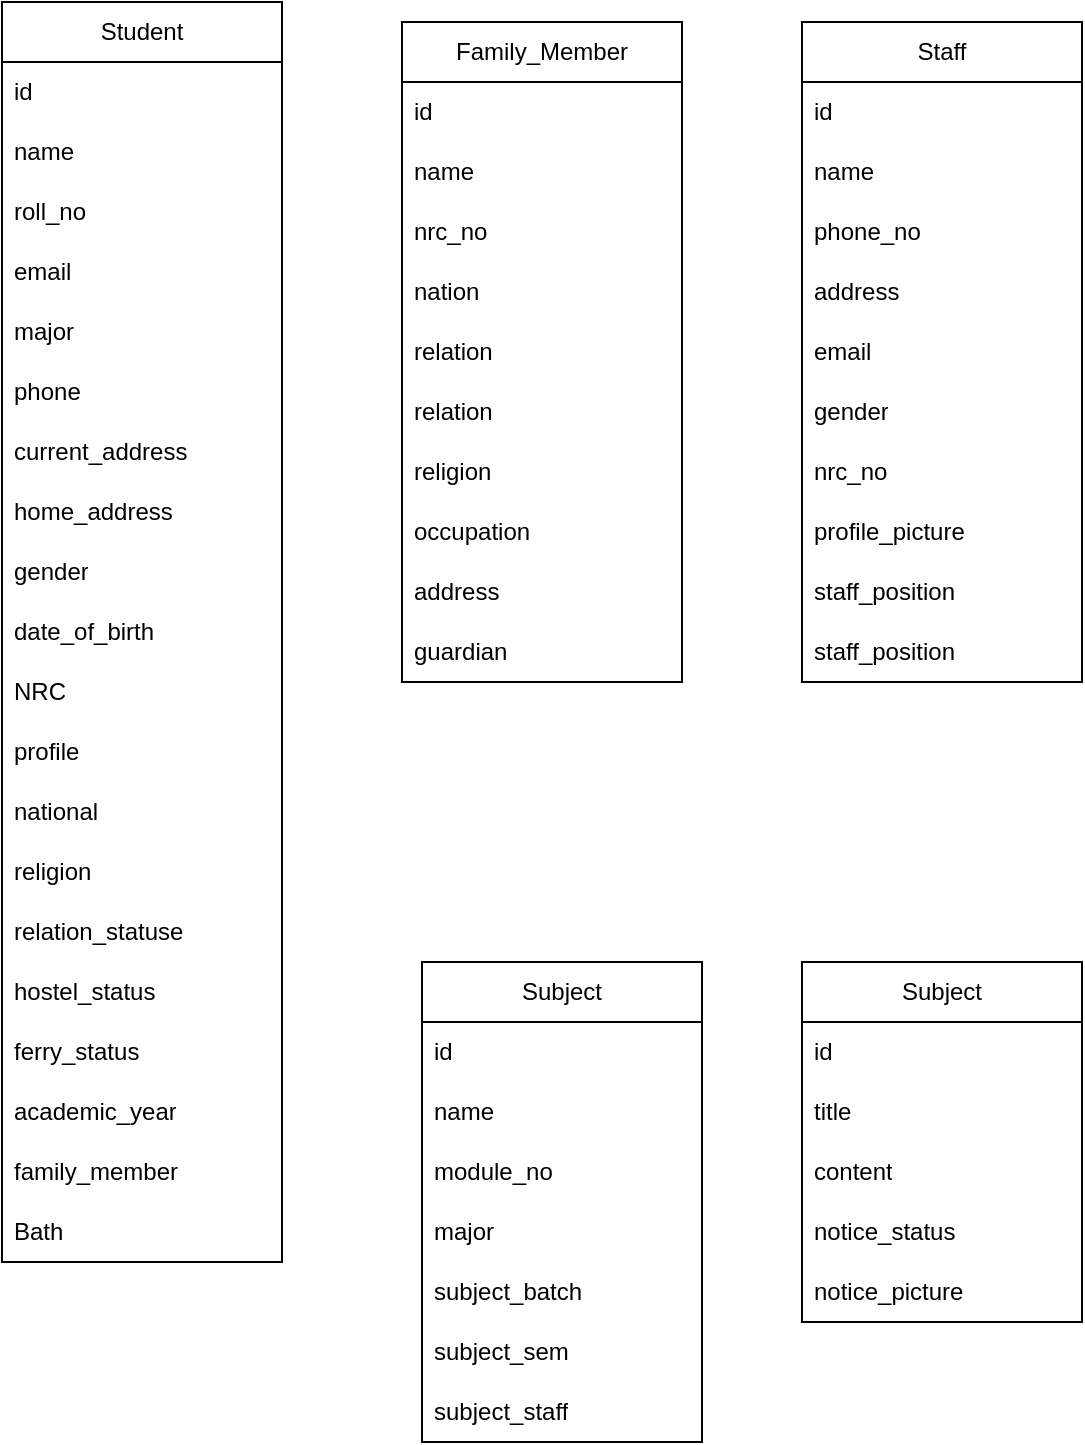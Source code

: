 <mxfile version="24.7.3" type="github">
  <diagram name="Page-1" id="ZQQILs_27uDYrTTadvcv">
    <mxGraphModel dx="540" dy="410" grid="1" gridSize="10" guides="1" tooltips="1" connect="1" arrows="1" fold="1" page="1" pageScale="1" pageWidth="850" pageHeight="1100" math="0" shadow="0">
      <root>
        <mxCell id="0" />
        <mxCell id="1" parent="0" />
        <mxCell id="VK9XXePrNqaeZpaG2CzC-2" value="Student" style="swimlane;fontStyle=0;childLayout=stackLayout;horizontal=1;startSize=30;horizontalStack=0;resizeParent=1;resizeParentMax=0;resizeLast=0;collapsible=1;marginBottom=0;whiteSpace=wrap;html=1;" parent="1" vertex="1">
          <mxGeometry x="200" y="40" width="140" height="630" as="geometry" />
        </mxCell>
        <mxCell id="VK9XXePrNqaeZpaG2CzC-3" value="id" style="text;strokeColor=none;fillColor=none;align=left;verticalAlign=middle;spacingLeft=4;spacingRight=4;overflow=hidden;points=[[0,0.5],[1,0.5]];portConstraint=eastwest;rotatable=0;whiteSpace=wrap;html=1;" parent="VK9XXePrNqaeZpaG2CzC-2" vertex="1">
          <mxGeometry y="30" width="140" height="30" as="geometry" />
        </mxCell>
        <mxCell id="VK9XXePrNqaeZpaG2CzC-5" value="name" style="text;strokeColor=none;fillColor=none;align=left;verticalAlign=middle;spacingLeft=4;spacingRight=4;overflow=hidden;points=[[0,0.5],[1,0.5]];portConstraint=eastwest;rotatable=0;whiteSpace=wrap;html=1;" parent="VK9XXePrNqaeZpaG2CzC-2" vertex="1">
          <mxGeometry y="60" width="140" height="30" as="geometry" />
        </mxCell>
        <mxCell id="VK9XXePrNqaeZpaG2CzC-6" value="roll_no" style="text;strokeColor=none;fillColor=none;align=left;verticalAlign=middle;spacingLeft=4;spacingRight=4;overflow=hidden;points=[[0,0.5],[1,0.5]];portConstraint=eastwest;rotatable=0;whiteSpace=wrap;html=1;" parent="VK9XXePrNqaeZpaG2CzC-2" vertex="1">
          <mxGeometry y="90" width="140" height="30" as="geometry" />
        </mxCell>
        <mxCell id="VK9XXePrNqaeZpaG2CzC-7" value="email" style="text;strokeColor=none;fillColor=none;align=left;verticalAlign=middle;spacingLeft=4;spacingRight=4;overflow=hidden;points=[[0,0.5],[1,0.5]];portConstraint=eastwest;rotatable=0;whiteSpace=wrap;html=1;" parent="VK9XXePrNqaeZpaG2CzC-2" vertex="1">
          <mxGeometry y="120" width="140" height="30" as="geometry" />
        </mxCell>
        <mxCell id="VK9XXePrNqaeZpaG2CzC-8" value="major" style="text;strokeColor=none;fillColor=none;align=left;verticalAlign=middle;spacingLeft=4;spacingRight=4;overflow=hidden;points=[[0,0.5],[1,0.5]];portConstraint=eastwest;rotatable=0;whiteSpace=wrap;html=1;" parent="VK9XXePrNqaeZpaG2CzC-2" vertex="1">
          <mxGeometry y="150" width="140" height="30" as="geometry" />
        </mxCell>
        <mxCell id="VK9XXePrNqaeZpaG2CzC-9" value="phone" style="text;strokeColor=none;fillColor=none;align=left;verticalAlign=middle;spacingLeft=4;spacingRight=4;overflow=hidden;points=[[0,0.5],[1,0.5]];portConstraint=eastwest;rotatable=0;whiteSpace=wrap;html=1;" parent="VK9XXePrNqaeZpaG2CzC-2" vertex="1">
          <mxGeometry y="180" width="140" height="30" as="geometry" />
        </mxCell>
        <mxCell id="VK9XXePrNqaeZpaG2CzC-10" value="current_address" style="text;strokeColor=none;fillColor=none;align=left;verticalAlign=middle;spacingLeft=4;spacingRight=4;overflow=hidden;points=[[0,0.5],[1,0.5]];portConstraint=eastwest;rotatable=0;whiteSpace=wrap;html=1;" parent="VK9XXePrNqaeZpaG2CzC-2" vertex="1">
          <mxGeometry y="210" width="140" height="30" as="geometry" />
        </mxCell>
        <mxCell id="VK9XXePrNqaeZpaG2CzC-11" value="home_address" style="text;strokeColor=none;fillColor=none;align=left;verticalAlign=middle;spacingLeft=4;spacingRight=4;overflow=hidden;points=[[0,0.5],[1,0.5]];portConstraint=eastwest;rotatable=0;whiteSpace=wrap;html=1;" parent="VK9XXePrNqaeZpaG2CzC-2" vertex="1">
          <mxGeometry y="240" width="140" height="30" as="geometry" />
        </mxCell>
        <mxCell id="VK9XXePrNqaeZpaG2CzC-12" value="gender" style="text;strokeColor=none;fillColor=none;align=left;verticalAlign=middle;spacingLeft=4;spacingRight=4;overflow=hidden;points=[[0,0.5],[1,0.5]];portConstraint=eastwest;rotatable=0;whiteSpace=wrap;html=1;" parent="VK9XXePrNqaeZpaG2CzC-2" vertex="1">
          <mxGeometry y="270" width="140" height="30" as="geometry" />
        </mxCell>
        <mxCell id="VK9XXePrNqaeZpaG2CzC-13" value="date_of_birth" style="text;strokeColor=none;fillColor=none;align=left;verticalAlign=middle;spacingLeft=4;spacingRight=4;overflow=hidden;points=[[0,0.5],[1,0.5]];portConstraint=eastwest;rotatable=0;whiteSpace=wrap;html=1;" parent="VK9XXePrNqaeZpaG2CzC-2" vertex="1">
          <mxGeometry y="300" width="140" height="30" as="geometry" />
        </mxCell>
        <mxCell id="VK9XXePrNqaeZpaG2CzC-14" value="NRC" style="text;strokeColor=none;fillColor=none;align=left;verticalAlign=middle;spacingLeft=4;spacingRight=4;overflow=hidden;points=[[0,0.5],[1,0.5]];portConstraint=eastwest;rotatable=0;whiteSpace=wrap;html=1;" parent="VK9XXePrNqaeZpaG2CzC-2" vertex="1">
          <mxGeometry y="330" width="140" height="30" as="geometry" />
        </mxCell>
        <mxCell id="VK9XXePrNqaeZpaG2CzC-15" value="profile" style="text;strokeColor=none;fillColor=none;align=left;verticalAlign=middle;spacingLeft=4;spacingRight=4;overflow=hidden;points=[[0,0.5],[1,0.5]];portConstraint=eastwest;rotatable=0;whiteSpace=wrap;html=1;" parent="VK9XXePrNqaeZpaG2CzC-2" vertex="1">
          <mxGeometry y="360" width="140" height="30" as="geometry" />
        </mxCell>
        <mxCell id="VK9XXePrNqaeZpaG2CzC-16" value="national" style="text;strokeColor=none;fillColor=none;align=left;verticalAlign=middle;spacingLeft=4;spacingRight=4;overflow=hidden;points=[[0,0.5],[1,0.5]];portConstraint=eastwest;rotatable=0;whiteSpace=wrap;html=1;" parent="VK9XXePrNqaeZpaG2CzC-2" vertex="1">
          <mxGeometry y="390" width="140" height="30" as="geometry" />
        </mxCell>
        <mxCell id="VK9XXePrNqaeZpaG2CzC-17" value="religion" style="text;strokeColor=none;fillColor=none;align=left;verticalAlign=middle;spacingLeft=4;spacingRight=4;overflow=hidden;points=[[0,0.5],[1,0.5]];portConstraint=eastwest;rotatable=0;whiteSpace=wrap;html=1;" parent="VK9XXePrNqaeZpaG2CzC-2" vertex="1">
          <mxGeometry y="420" width="140" height="30" as="geometry" />
        </mxCell>
        <mxCell id="VK9XXePrNqaeZpaG2CzC-18" value="relation_statuse" style="text;strokeColor=none;fillColor=none;align=left;verticalAlign=middle;spacingLeft=4;spacingRight=4;overflow=hidden;points=[[0,0.5],[1,0.5]];portConstraint=eastwest;rotatable=0;whiteSpace=wrap;html=1;" parent="VK9XXePrNqaeZpaG2CzC-2" vertex="1">
          <mxGeometry y="450" width="140" height="30" as="geometry" />
        </mxCell>
        <mxCell id="VK9XXePrNqaeZpaG2CzC-19" value="hostel_status" style="text;strokeColor=none;fillColor=none;align=left;verticalAlign=middle;spacingLeft=4;spacingRight=4;overflow=hidden;points=[[0,0.5],[1,0.5]];portConstraint=eastwest;rotatable=0;whiteSpace=wrap;html=1;" parent="VK9XXePrNqaeZpaG2CzC-2" vertex="1">
          <mxGeometry y="480" width="140" height="30" as="geometry" />
        </mxCell>
        <mxCell id="VK9XXePrNqaeZpaG2CzC-20" value="ferry_status" style="text;strokeColor=none;fillColor=none;align=left;verticalAlign=middle;spacingLeft=4;spacingRight=4;overflow=hidden;points=[[0,0.5],[1,0.5]];portConstraint=eastwest;rotatable=0;whiteSpace=wrap;html=1;" parent="VK9XXePrNqaeZpaG2CzC-2" vertex="1">
          <mxGeometry y="510" width="140" height="30" as="geometry" />
        </mxCell>
        <mxCell id="VK9XXePrNqaeZpaG2CzC-21" value="academic_year" style="text;strokeColor=none;fillColor=none;align=left;verticalAlign=middle;spacingLeft=4;spacingRight=4;overflow=hidden;points=[[0,0.5],[1,0.5]];portConstraint=eastwest;rotatable=0;whiteSpace=wrap;html=1;" parent="VK9XXePrNqaeZpaG2CzC-2" vertex="1">
          <mxGeometry y="540" width="140" height="30" as="geometry" />
        </mxCell>
        <mxCell id="VK9XXePrNqaeZpaG2CzC-22" value="family_member" style="text;strokeColor=none;fillColor=none;align=left;verticalAlign=middle;spacingLeft=4;spacingRight=4;overflow=hidden;points=[[0,0.5],[1,0.5]];portConstraint=eastwest;rotatable=0;whiteSpace=wrap;html=1;" parent="VK9XXePrNqaeZpaG2CzC-2" vertex="1">
          <mxGeometry y="570" width="140" height="30" as="geometry" />
        </mxCell>
        <mxCell id="VK9XXePrNqaeZpaG2CzC-23" value="Bath" style="text;strokeColor=none;fillColor=none;align=left;verticalAlign=middle;spacingLeft=4;spacingRight=4;overflow=hidden;points=[[0,0.5],[1,0.5]];portConstraint=eastwest;rotatable=0;whiteSpace=wrap;html=1;" parent="VK9XXePrNqaeZpaG2CzC-2" vertex="1">
          <mxGeometry y="600" width="140" height="30" as="geometry" />
        </mxCell>
        <mxCell id="Gx5wNPaLfQDlzA_IkWIx-1" value="Family_Member" style="swimlane;fontStyle=0;childLayout=stackLayout;horizontal=1;startSize=30;horizontalStack=0;resizeParent=1;resizeParentMax=0;resizeLast=0;collapsible=1;marginBottom=0;whiteSpace=wrap;html=1;" vertex="1" parent="1">
          <mxGeometry x="400" y="50" width="140" height="330" as="geometry" />
        </mxCell>
        <mxCell id="Gx5wNPaLfQDlzA_IkWIx-2" value="id" style="text;strokeColor=none;fillColor=none;align=left;verticalAlign=middle;spacingLeft=4;spacingRight=4;overflow=hidden;points=[[0,0.5],[1,0.5]];portConstraint=eastwest;rotatable=0;whiteSpace=wrap;html=1;" vertex="1" parent="Gx5wNPaLfQDlzA_IkWIx-1">
          <mxGeometry y="30" width="140" height="30" as="geometry" />
        </mxCell>
        <mxCell id="Gx5wNPaLfQDlzA_IkWIx-11" value="name" style="text;strokeColor=none;fillColor=none;align=left;verticalAlign=middle;spacingLeft=4;spacingRight=4;overflow=hidden;points=[[0,0.5],[1,0.5]];portConstraint=eastwest;rotatable=0;whiteSpace=wrap;html=1;" vertex="1" parent="Gx5wNPaLfQDlzA_IkWIx-1">
          <mxGeometry y="60" width="140" height="30" as="geometry" />
        </mxCell>
        <mxCell id="Gx5wNPaLfQDlzA_IkWIx-3" value="nrc_no" style="text;strokeColor=none;fillColor=none;align=left;verticalAlign=middle;spacingLeft=4;spacingRight=4;overflow=hidden;points=[[0,0.5],[1,0.5]];portConstraint=eastwest;rotatable=0;whiteSpace=wrap;html=1;" vertex="1" parent="Gx5wNPaLfQDlzA_IkWIx-1">
          <mxGeometry y="90" width="140" height="30" as="geometry" />
        </mxCell>
        <mxCell id="Gx5wNPaLfQDlzA_IkWIx-4" value="nation" style="text;strokeColor=none;fillColor=none;align=left;verticalAlign=middle;spacingLeft=4;spacingRight=4;overflow=hidden;points=[[0,0.5],[1,0.5]];portConstraint=eastwest;rotatable=0;whiteSpace=wrap;html=1;" vertex="1" parent="Gx5wNPaLfQDlzA_IkWIx-1">
          <mxGeometry y="120" width="140" height="30" as="geometry" />
        </mxCell>
        <mxCell id="Gx5wNPaLfQDlzA_IkWIx-5" value="relation" style="text;strokeColor=none;fillColor=none;align=left;verticalAlign=middle;spacingLeft=4;spacingRight=4;overflow=hidden;points=[[0,0.5],[1,0.5]];portConstraint=eastwest;rotatable=0;whiteSpace=wrap;html=1;" vertex="1" parent="Gx5wNPaLfQDlzA_IkWIx-1">
          <mxGeometry y="150" width="140" height="30" as="geometry" />
        </mxCell>
        <mxCell id="Gx5wNPaLfQDlzA_IkWIx-6" value="relation" style="text;strokeColor=none;fillColor=none;align=left;verticalAlign=middle;spacingLeft=4;spacingRight=4;overflow=hidden;points=[[0,0.5],[1,0.5]];portConstraint=eastwest;rotatable=0;whiteSpace=wrap;html=1;" vertex="1" parent="Gx5wNPaLfQDlzA_IkWIx-1">
          <mxGeometry y="180" width="140" height="30" as="geometry" />
        </mxCell>
        <mxCell id="Gx5wNPaLfQDlzA_IkWIx-7" value="religion" style="text;strokeColor=none;fillColor=none;align=left;verticalAlign=middle;spacingLeft=4;spacingRight=4;overflow=hidden;points=[[0,0.5],[1,0.5]];portConstraint=eastwest;rotatable=0;whiteSpace=wrap;html=1;" vertex="1" parent="Gx5wNPaLfQDlzA_IkWIx-1">
          <mxGeometry y="210" width="140" height="30" as="geometry" />
        </mxCell>
        <mxCell id="Gx5wNPaLfQDlzA_IkWIx-8" value="occupation" style="text;strokeColor=none;fillColor=none;align=left;verticalAlign=middle;spacingLeft=4;spacingRight=4;overflow=hidden;points=[[0,0.5],[1,0.5]];portConstraint=eastwest;rotatable=0;whiteSpace=wrap;html=1;" vertex="1" parent="Gx5wNPaLfQDlzA_IkWIx-1">
          <mxGeometry y="240" width="140" height="30" as="geometry" />
        </mxCell>
        <mxCell id="Gx5wNPaLfQDlzA_IkWIx-9" value="address" style="text;strokeColor=none;fillColor=none;align=left;verticalAlign=middle;spacingLeft=4;spacingRight=4;overflow=hidden;points=[[0,0.5],[1,0.5]];portConstraint=eastwest;rotatable=0;whiteSpace=wrap;html=1;" vertex="1" parent="Gx5wNPaLfQDlzA_IkWIx-1">
          <mxGeometry y="270" width="140" height="30" as="geometry" />
        </mxCell>
        <mxCell id="Gx5wNPaLfQDlzA_IkWIx-10" value="guardian" style="text;strokeColor=none;fillColor=none;align=left;verticalAlign=middle;spacingLeft=4;spacingRight=4;overflow=hidden;points=[[0,0.5],[1,0.5]];portConstraint=eastwest;rotatable=0;whiteSpace=wrap;html=1;" vertex="1" parent="Gx5wNPaLfQDlzA_IkWIx-1">
          <mxGeometry y="300" width="140" height="30" as="geometry" />
        </mxCell>
        <mxCell id="Gx5wNPaLfQDlzA_IkWIx-12" value="Staff" style="swimlane;fontStyle=0;childLayout=stackLayout;horizontal=1;startSize=30;horizontalStack=0;resizeParent=1;resizeParentMax=0;resizeLast=0;collapsible=1;marginBottom=0;whiteSpace=wrap;html=1;" vertex="1" parent="1">
          <mxGeometry x="600" y="50" width="140" height="330" as="geometry" />
        </mxCell>
        <mxCell id="Gx5wNPaLfQDlzA_IkWIx-13" value="id" style="text;strokeColor=none;fillColor=none;align=left;verticalAlign=middle;spacingLeft=4;spacingRight=4;overflow=hidden;points=[[0,0.5],[1,0.5]];portConstraint=eastwest;rotatable=0;whiteSpace=wrap;html=1;" vertex="1" parent="Gx5wNPaLfQDlzA_IkWIx-12">
          <mxGeometry y="30" width="140" height="30" as="geometry" />
        </mxCell>
        <mxCell id="Gx5wNPaLfQDlzA_IkWIx-14" value="name" style="text;strokeColor=none;fillColor=none;align=left;verticalAlign=middle;spacingLeft=4;spacingRight=4;overflow=hidden;points=[[0,0.5],[1,0.5]];portConstraint=eastwest;rotatable=0;whiteSpace=wrap;html=1;" vertex="1" parent="Gx5wNPaLfQDlzA_IkWIx-12">
          <mxGeometry y="60" width="140" height="30" as="geometry" />
        </mxCell>
        <mxCell id="Gx5wNPaLfQDlzA_IkWIx-15" value="phone_no" style="text;strokeColor=none;fillColor=none;align=left;verticalAlign=middle;spacingLeft=4;spacingRight=4;overflow=hidden;points=[[0,0.5],[1,0.5]];portConstraint=eastwest;rotatable=0;whiteSpace=wrap;html=1;" vertex="1" parent="Gx5wNPaLfQDlzA_IkWIx-12">
          <mxGeometry y="90" width="140" height="30" as="geometry" />
        </mxCell>
        <mxCell id="Gx5wNPaLfQDlzA_IkWIx-16" value="address" style="text;strokeColor=none;fillColor=none;align=left;verticalAlign=middle;spacingLeft=4;spacingRight=4;overflow=hidden;points=[[0,0.5],[1,0.5]];portConstraint=eastwest;rotatable=0;whiteSpace=wrap;html=1;" vertex="1" parent="Gx5wNPaLfQDlzA_IkWIx-12">
          <mxGeometry y="120" width="140" height="30" as="geometry" />
        </mxCell>
        <mxCell id="Gx5wNPaLfQDlzA_IkWIx-17" value="email" style="text;strokeColor=none;fillColor=none;align=left;verticalAlign=middle;spacingLeft=4;spacingRight=4;overflow=hidden;points=[[0,0.5],[1,0.5]];portConstraint=eastwest;rotatable=0;whiteSpace=wrap;html=1;" vertex="1" parent="Gx5wNPaLfQDlzA_IkWIx-12">
          <mxGeometry y="150" width="140" height="30" as="geometry" />
        </mxCell>
        <mxCell id="Gx5wNPaLfQDlzA_IkWIx-18" value="gender" style="text;strokeColor=none;fillColor=none;align=left;verticalAlign=middle;spacingLeft=4;spacingRight=4;overflow=hidden;points=[[0,0.5],[1,0.5]];portConstraint=eastwest;rotatable=0;whiteSpace=wrap;html=1;" vertex="1" parent="Gx5wNPaLfQDlzA_IkWIx-12">
          <mxGeometry y="180" width="140" height="30" as="geometry" />
        </mxCell>
        <mxCell id="Gx5wNPaLfQDlzA_IkWIx-19" value="nrc_no" style="text;strokeColor=none;fillColor=none;align=left;verticalAlign=middle;spacingLeft=4;spacingRight=4;overflow=hidden;points=[[0,0.5],[1,0.5]];portConstraint=eastwest;rotatable=0;whiteSpace=wrap;html=1;" vertex="1" parent="Gx5wNPaLfQDlzA_IkWIx-12">
          <mxGeometry y="210" width="140" height="30" as="geometry" />
        </mxCell>
        <mxCell id="Gx5wNPaLfQDlzA_IkWIx-20" value="profile_picture" style="text;strokeColor=none;fillColor=none;align=left;verticalAlign=middle;spacingLeft=4;spacingRight=4;overflow=hidden;points=[[0,0.5],[1,0.5]];portConstraint=eastwest;rotatable=0;whiteSpace=wrap;html=1;" vertex="1" parent="Gx5wNPaLfQDlzA_IkWIx-12">
          <mxGeometry y="240" width="140" height="30" as="geometry" />
        </mxCell>
        <mxCell id="Gx5wNPaLfQDlzA_IkWIx-21" value="staff_position" style="text;strokeColor=none;fillColor=none;align=left;verticalAlign=middle;spacingLeft=4;spacingRight=4;overflow=hidden;points=[[0,0.5],[1,0.5]];portConstraint=eastwest;rotatable=0;whiteSpace=wrap;html=1;" vertex="1" parent="Gx5wNPaLfQDlzA_IkWIx-12">
          <mxGeometry y="270" width="140" height="30" as="geometry" />
        </mxCell>
        <mxCell id="Gx5wNPaLfQDlzA_IkWIx-22" value="staff_position" style="text;strokeColor=none;fillColor=none;align=left;verticalAlign=middle;spacingLeft=4;spacingRight=4;overflow=hidden;points=[[0,0.5],[1,0.5]];portConstraint=eastwest;rotatable=0;whiteSpace=wrap;html=1;" vertex="1" parent="Gx5wNPaLfQDlzA_IkWIx-12">
          <mxGeometry y="300" width="140" height="30" as="geometry" />
        </mxCell>
        <mxCell id="Gx5wNPaLfQDlzA_IkWIx-23" value="Subject" style="swimlane;fontStyle=0;childLayout=stackLayout;horizontal=1;startSize=30;horizontalStack=0;resizeParent=1;resizeParentMax=0;resizeLast=0;collapsible=1;marginBottom=0;whiteSpace=wrap;html=1;" vertex="1" parent="1">
          <mxGeometry x="410" y="520" width="140" height="240" as="geometry" />
        </mxCell>
        <mxCell id="Gx5wNPaLfQDlzA_IkWIx-24" value="id" style="text;strokeColor=none;fillColor=none;align=left;verticalAlign=middle;spacingLeft=4;spacingRight=4;overflow=hidden;points=[[0,0.5],[1,0.5]];portConstraint=eastwest;rotatable=0;whiteSpace=wrap;html=1;" vertex="1" parent="Gx5wNPaLfQDlzA_IkWIx-23">
          <mxGeometry y="30" width="140" height="30" as="geometry" />
        </mxCell>
        <mxCell id="Gx5wNPaLfQDlzA_IkWIx-25" value="name" style="text;strokeColor=none;fillColor=none;align=left;verticalAlign=middle;spacingLeft=4;spacingRight=4;overflow=hidden;points=[[0,0.5],[1,0.5]];portConstraint=eastwest;rotatable=0;whiteSpace=wrap;html=1;" vertex="1" parent="Gx5wNPaLfQDlzA_IkWIx-23">
          <mxGeometry y="60" width="140" height="30" as="geometry" />
        </mxCell>
        <mxCell id="Gx5wNPaLfQDlzA_IkWIx-26" value="module_no" style="text;strokeColor=none;fillColor=none;align=left;verticalAlign=middle;spacingLeft=4;spacingRight=4;overflow=hidden;points=[[0,0.5],[1,0.5]];portConstraint=eastwest;rotatable=0;whiteSpace=wrap;html=1;" vertex="1" parent="Gx5wNPaLfQDlzA_IkWIx-23">
          <mxGeometry y="90" width="140" height="30" as="geometry" />
        </mxCell>
        <mxCell id="Gx5wNPaLfQDlzA_IkWIx-27" value="major" style="text;strokeColor=none;fillColor=none;align=left;verticalAlign=middle;spacingLeft=4;spacingRight=4;overflow=hidden;points=[[0,0.5],[1,0.5]];portConstraint=eastwest;rotatable=0;whiteSpace=wrap;html=1;" vertex="1" parent="Gx5wNPaLfQDlzA_IkWIx-23">
          <mxGeometry y="120" width="140" height="30" as="geometry" />
        </mxCell>
        <mxCell id="Gx5wNPaLfQDlzA_IkWIx-28" value="subject_batch" style="text;strokeColor=none;fillColor=none;align=left;verticalAlign=middle;spacingLeft=4;spacingRight=4;overflow=hidden;points=[[0,0.5],[1,0.5]];portConstraint=eastwest;rotatable=0;whiteSpace=wrap;html=1;" vertex="1" parent="Gx5wNPaLfQDlzA_IkWIx-23">
          <mxGeometry y="150" width="140" height="30" as="geometry" />
        </mxCell>
        <mxCell id="Gx5wNPaLfQDlzA_IkWIx-29" value="subject_sem" style="text;strokeColor=none;fillColor=none;align=left;verticalAlign=middle;spacingLeft=4;spacingRight=4;overflow=hidden;points=[[0,0.5],[1,0.5]];portConstraint=eastwest;rotatable=0;whiteSpace=wrap;html=1;" vertex="1" parent="Gx5wNPaLfQDlzA_IkWIx-23">
          <mxGeometry y="180" width="140" height="30" as="geometry" />
        </mxCell>
        <mxCell id="Gx5wNPaLfQDlzA_IkWIx-30" value="subject_staff" style="text;strokeColor=none;fillColor=none;align=left;verticalAlign=middle;spacingLeft=4;spacingRight=4;overflow=hidden;points=[[0,0.5],[1,0.5]];portConstraint=eastwest;rotatable=0;whiteSpace=wrap;html=1;" vertex="1" parent="Gx5wNPaLfQDlzA_IkWIx-23">
          <mxGeometry y="210" width="140" height="30" as="geometry" />
        </mxCell>
        <mxCell id="Gx5wNPaLfQDlzA_IkWIx-35" value="Subject" style="swimlane;fontStyle=0;childLayout=stackLayout;horizontal=1;startSize=30;horizontalStack=0;resizeParent=1;resizeParentMax=0;resizeLast=0;collapsible=1;marginBottom=0;whiteSpace=wrap;html=1;" vertex="1" parent="1">
          <mxGeometry x="600" y="520" width="140" height="180" as="geometry" />
        </mxCell>
        <mxCell id="Gx5wNPaLfQDlzA_IkWIx-36" value="id" style="text;strokeColor=none;fillColor=none;align=left;verticalAlign=middle;spacingLeft=4;spacingRight=4;overflow=hidden;points=[[0,0.5],[1,0.5]];portConstraint=eastwest;rotatable=0;whiteSpace=wrap;html=1;" vertex="1" parent="Gx5wNPaLfQDlzA_IkWIx-35">
          <mxGeometry y="30" width="140" height="30" as="geometry" />
        </mxCell>
        <mxCell id="Gx5wNPaLfQDlzA_IkWIx-37" value="title" style="text;strokeColor=none;fillColor=none;align=left;verticalAlign=middle;spacingLeft=4;spacingRight=4;overflow=hidden;points=[[0,0.5],[1,0.5]];portConstraint=eastwest;rotatable=0;whiteSpace=wrap;html=1;" vertex="1" parent="Gx5wNPaLfQDlzA_IkWIx-35">
          <mxGeometry y="60" width="140" height="30" as="geometry" />
        </mxCell>
        <mxCell id="Gx5wNPaLfQDlzA_IkWIx-38" value="content" style="text;strokeColor=none;fillColor=none;align=left;verticalAlign=middle;spacingLeft=4;spacingRight=4;overflow=hidden;points=[[0,0.5],[1,0.5]];portConstraint=eastwest;rotatable=0;whiteSpace=wrap;html=1;" vertex="1" parent="Gx5wNPaLfQDlzA_IkWIx-35">
          <mxGeometry y="90" width="140" height="30" as="geometry" />
        </mxCell>
        <mxCell id="Gx5wNPaLfQDlzA_IkWIx-39" value="notice_status" style="text;strokeColor=none;fillColor=none;align=left;verticalAlign=middle;spacingLeft=4;spacingRight=4;overflow=hidden;points=[[0,0.5],[1,0.5]];portConstraint=eastwest;rotatable=0;whiteSpace=wrap;html=1;" vertex="1" parent="Gx5wNPaLfQDlzA_IkWIx-35">
          <mxGeometry y="120" width="140" height="30" as="geometry" />
        </mxCell>
        <mxCell id="Gx5wNPaLfQDlzA_IkWIx-40" value="notice_picture" style="text;strokeColor=none;fillColor=none;align=left;verticalAlign=middle;spacingLeft=4;spacingRight=4;overflow=hidden;points=[[0,0.5],[1,0.5]];portConstraint=eastwest;rotatable=0;whiteSpace=wrap;html=1;" vertex="1" parent="Gx5wNPaLfQDlzA_IkWIx-35">
          <mxGeometry y="150" width="140" height="30" as="geometry" />
        </mxCell>
      </root>
    </mxGraphModel>
  </diagram>
</mxfile>
